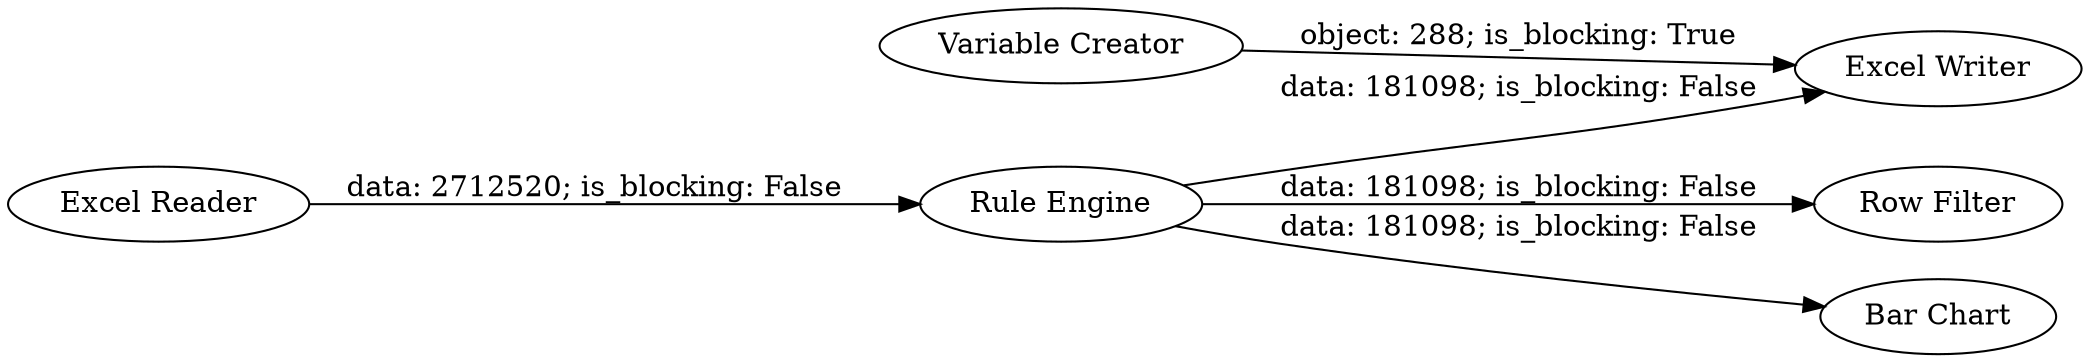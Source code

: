digraph {
	"-3484012730921983051_8" [label="Row Filter"]
	"-3484012730921983051_12" [label="Variable Creator"]
	"-3484012730921983051_5" [label="Bar Chart"]
	"-3484012730921983051_4" [label="Rule Engine"]
	"-3484012730921983051_9" [label="Excel Reader"]
	"-3484012730921983051_10" [label="Excel Writer"]
	"-3484012730921983051_4" -> "-3484012730921983051_8" [label="data: 181098; is_blocking: False"]
	"-3484012730921983051_12" -> "-3484012730921983051_10" [label="object: 288; is_blocking: True"]
	"-3484012730921983051_4" -> "-3484012730921983051_5" [label="data: 181098; is_blocking: False"]
	"-3484012730921983051_9" -> "-3484012730921983051_4" [label="data: 2712520; is_blocking: False"]
	"-3484012730921983051_4" -> "-3484012730921983051_10" [label="data: 181098; is_blocking: False"]
	rankdir=LR
}
